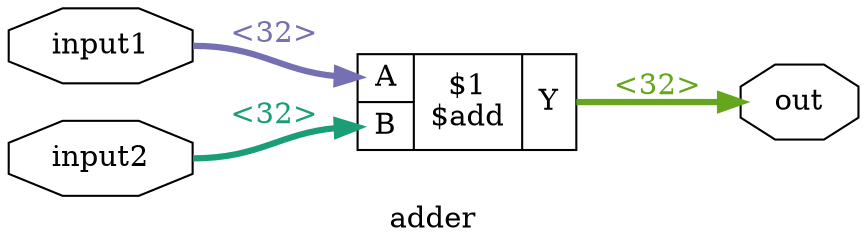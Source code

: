 digraph "adder" {
label="adder";
rankdir="LR";
remincross=true;
n1 [ shape=octagon, label="input1", color="black", fontcolor="black" ];
n2 [ shape=octagon, label="input2", color="black", fontcolor="black" ];
n3 [ shape=octagon, label="out", color="black", fontcolor="black" ];
{ rank="source"; n1; n2;}
{ rank="sink"; n3;}
c7 [ shape=record, label="{{<p4> A|<p5> B}|$1\n$add|{<p6> Y}}" ];
n1:e -> c7:p4:w [colorscheme="dark28", color="3", fontcolor="3", style="setlinewidth(3)", label="<32>"];
n2:e -> c7:p5:w [colorscheme="dark28", color="1", fontcolor="1", style="setlinewidth(3)", label="<32>"];
c7:p6:e -> n3:w [colorscheme="dark28", color="5", fontcolor="5", style="setlinewidth(3)", label="<32>"];
}
